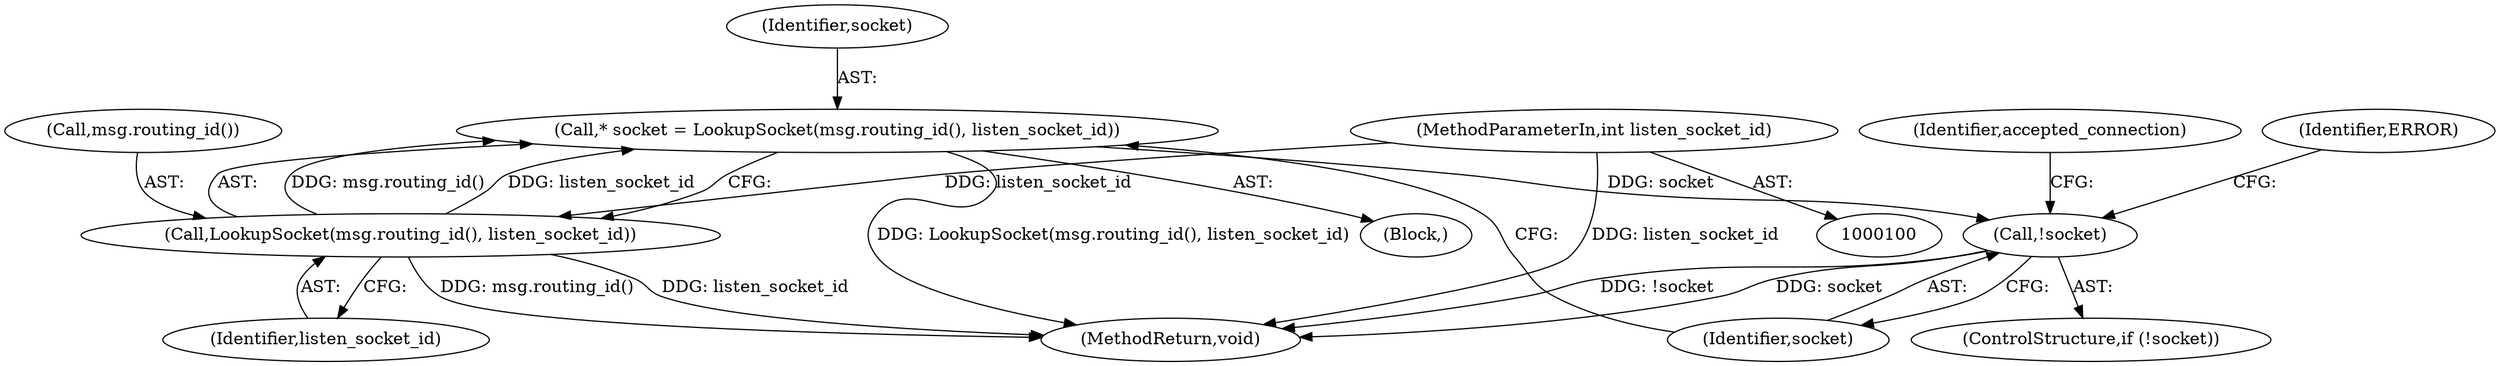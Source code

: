 digraph "0_Chrome_87c724d81f0210494211cd36814c4cb2cf4c4bd1_1@API" {
"1000107" [label="(Call,* socket = LookupSocket(msg.routing_id(), listen_socket_id))"];
"1000109" [label="(Call,LookupSocket(msg.routing_id(), listen_socket_id))"];
"1000102" [label="(MethodParameterIn,int listen_socket_id)"];
"1000113" [label="(Call,!socket)"];
"1000105" [label="(Block,)"];
"1000130" [label="(MethodReturn,void)"];
"1000113" [label="(Call,!socket)"];
"1000102" [label="(MethodParameterIn,int listen_socket_id)"];
"1000123" [label="(Identifier,accepted_connection)"];
"1000111" [label="(Identifier,listen_socket_id)"];
"1000108" [label="(Identifier,socket)"];
"1000110" [label="(Call,msg.routing_id())"];
"1000107" [label="(Call,* socket = LookupSocket(msg.routing_id(), listen_socket_id))"];
"1000109" [label="(Call,LookupSocket(msg.routing_id(), listen_socket_id))"];
"1000118" [label="(Identifier,ERROR)"];
"1000114" [label="(Identifier,socket)"];
"1000112" [label="(ControlStructure,if (!socket))"];
"1000107" -> "1000105"  [label="AST: "];
"1000107" -> "1000109"  [label="CFG: "];
"1000108" -> "1000107"  [label="AST: "];
"1000109" -> "1000107"  [label="AST: "];
"1000114" -> "1000107"  [label="CFG: "];
"1000107" -> "1000130"  [label="DDG: LookupSocket(msg.routing_id(), listen_socket_id)"];
"1000109" -> "1000107"  [label="DDG: msg.routing_id()"];
"1000109" -> "1000107"  [label="DDG: listen_socket_id"];
"1000107" -> "1000113"  [label="DDG: socket"];
"1000109" -> "1000111"  [label="CFG: "];
"1000110" -> "1000109"  [label="AST: "];
"1000111" -> "1000109"  [label="AST: "];
"1000109" -> "1000130"  [label="DDG: msg.routing_id()"];
"1000109" -> "1000130"  [label="DDG: listen_socket_id"];
"1000102" -> "1000109"  [label="DDG: listen_socket_id"];
"1000102" -> "1000100"  [label="AST: "];
"1000102" -> "1000130"  [label="DDG: listen_socket_id"];
"1000113" -> "1000112"  [label="AST: "];
"1000113" -> "1000114"  [label="CFG: "];
"1000114" -> "1000113"  [label="AST: "];
"1000118" -> "1000113"  [label="CFG: "];
"1000123" -> "1000113"  [label="CFG: "];
"1000113" -> "1000130"  [label="DDG: socket"];
"1000113" -> "1000130"  [label="DDG: !socket"];
}
